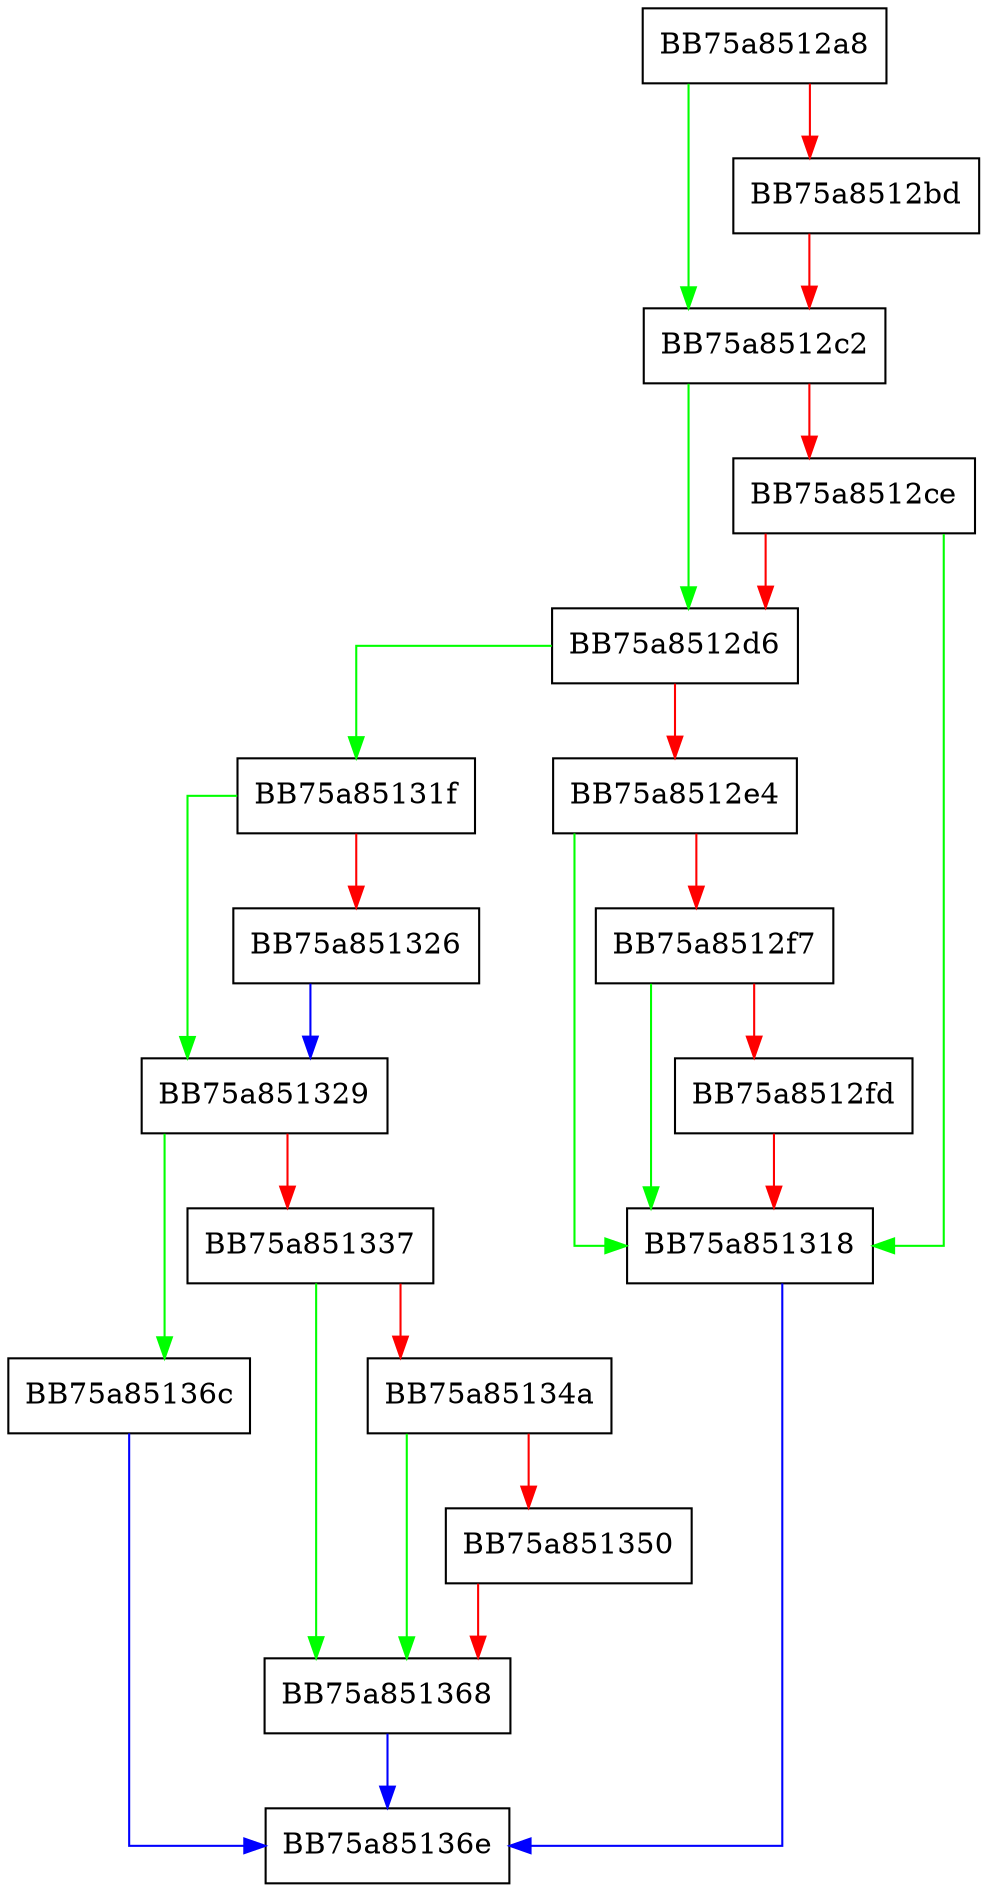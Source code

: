 digraph GetTargetDosFileName {
  node [shape="box"];
  graph [splines=ortho];
  BB75a8512a8 -> BB75a8512c2 [color="green"];
  BB75a8512a8 -> BB75a8512bd [color="red"];
  BB75a8512bd -> BB75a8512c2 [color="red"];
  BB75a8512c2 -> BB75a8512d6 [color="green"];
  BB75a8512c2 -> BB75a8512ce [color="red"];
  BB75a8512ce -> BB75a851318 [color="green"];
  BB75a8512ce -> BB75a8512d6 [color="red"];
  BB75a8512d6 -> BB75a85131f [color="green"];
  BB75a8512d6 -> BB75a8512e4 [color="red"];
  BB75a8512e4 -> BB75a851318 [color="green"];
  BB75a8512e4 -> BB75a8512f7 [color="red"];
  BB75a8512f7 -> BB75a851318 [color="green"];
  BB75a8512f7 -> BB75a8512fd [color="red"];
  BB75a8512fd -> BB75a851318 [color="red"];
  BB75a851318 -> BB75a85136e [color="blue"];
  BB75a85131f -> BB75a851329 [color="green"];
  BB75a85131f -> BB75a851326 [color="red"];
  BB75a851326 -> BB75a851329 [color="blue"];
  BB75a851329 -> BB75a85136c [color="green"];
  BB75a851329 -> BB75a851337 [color="red"];
  BB75a851337 -> BB75a851368 [color="green"];
  BB75a851337 -> BB75a85134a [color="red"];
  BB75a85134a -> BB75a851368 [color="green"];
  BB75a85134a -> BB75a851350 [color="red"];
  BB75a851350 -> BB75a851368 [color="red"];
  BB75a851368 -> BB75a85136e [color="blue"];
  BB75a85136c -> BB75a85136e [color="blue"];
}